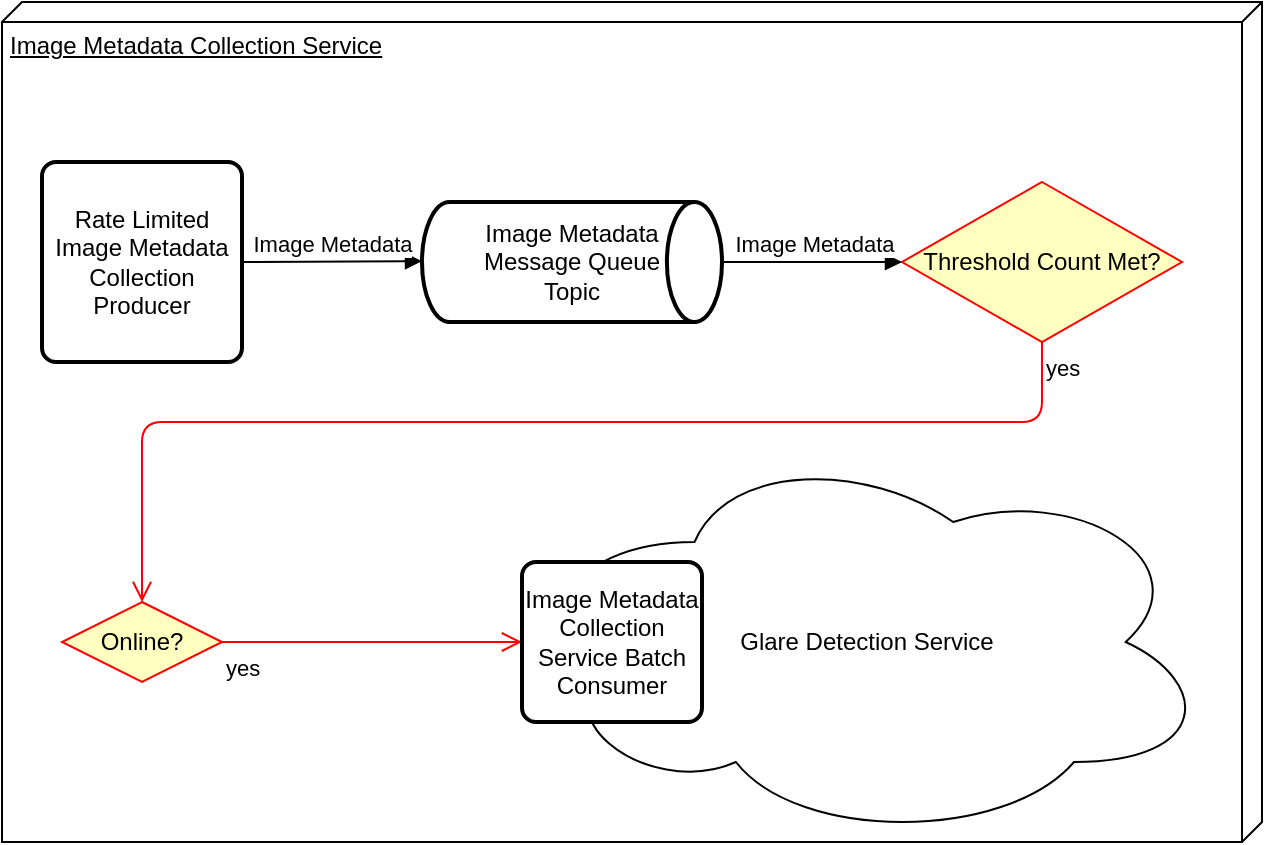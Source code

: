 <mxfile version="14.1.9" type="github">
  <diagram id="C5RBs43oDa-KdzZeNtuy" name="Page-1">
    <mxGraphModel dx="839" dy="531" grid="1" gridSize="10" guides="1" tooltips="1" connect="1" arrows="1" fold="1" page="1" pageScale="1" pageWidth="827" pageHeight="1169" math="0" shadow="0">
      <root>
        <mxCell id="WIyWlLk6GJQsqaUBKTNV-0" />
        <mxCell id="WIyWlLk6GJQsqaUBKTNV-1" parent="WIyWlLk6GJQsqaUBKTNV-0" />
        <mxCell id="LEbugSoTyeR6-p7tngCZ-11" value="Image Metadata Collection Service" style="verticalAlign=top;align=left;spacingTop=8;spacingLeft=2;spacingRight=12;shape=cube;size=10;direction=south;fontStyle=4;html=1;" parent="WIyWlLk6GJQsqaUBKTNV-1" vertex="1">
          <mxGeometry x="40" y="240" width="630" height="420" as="geometry" />
        </mxCell>
        <mxCell id="Ya1_WFq1DWij1B-eGoRc-0" value="Image Metadata&lt;br&gt;Message Queue&lt;br&gt;Topic" style="strokeWidth=2;html=1;shape=mxgraph.flowchart.direct_data;whiteSpace=wrap;" parent="WIyWlLk6GJQsqaUBKTNV-1" vertex="1">
          <mxGeometry x="250" y="340" width="150" height="60" as="geometry" />
        </mxCell>
        <mxCell id="Ya1_WFq1DWij1B-eGoRc-1" value="Rate Limited Image Metadata&lt;br&gt;Collection Producer" style="rounded=1;whiteSpace=wrap;html=1;absoluteArcSize=1;arcSize=14;strokeWidth=2;" parent="WIyWlLk6GJQsqaUBKTNV-1" vertex="1">
          <mxGeometry x="60" y="320" width="100" height="100" as="geometry" />
        </mxCell>
        <mxCell id="Ya1_WFq1DWij1B-eGoRc-4" value="Image Metadata" style="html=1;verticalAlign=bottom;endArrow=block;exitX=1;exitY=0.5;exitDx=0;exitDy=0;" parent="WIyWlLk6GJQsqaUBKTNV-1" source="Ya1_WFq1DWij1B-eGoRc-1" edge="1">
          <mxGeometry width="80" relative="1" as="geometry">
            <mxPoint x="170" y="369.58" as="sourcePoint" />
            <mxPoint x="250" y="369.58" as="targetPoint" />
          </mxGeometry>
        </mxCell>
        <mxCell id="Ya1_WFq1DWij1B-eGoRc-6" value="Online?" style="rhombus;whiteSpace=wrap;html=1;fillColor=#ffffc0;strokeColor=#ff0000;" parent="WIyWlLk6GJQsqaUBKTNV-1" vertex="1">
          <mxGeometry x="70" y="540" width="80" height="40" as="geometry" />
        </mxCell>
        <mxCell id="Ya1_WFq1DWij1B-eGoRc-9" value="Threshold Count Met?" style="rhombus;whiteSpace=wrap;html=1;fillColor=#ffffc0;strokeColor=#ff0000;" parent="WIyWlLk6GJQsqaUBKTNV-1" vertex="1">
          <mxGeometry x="490" y="330" width="140" height="80" as="geometry" />
        </mxCell>
        <mxCell id="Ya1_WFq1DWij1B-eGoRc-11" value="yes" style="edgeStyle=orthogonalEdgeStyle;html=1;align=left;verticalAlign=top;endArrow=open;endSize=8;strokeColor=#ff0000;" parent="WIyWlLk6GJQsqaUBKTNV-1" source="Ya1_WFq1DWij1B-eGoRc-9" target="Ya1_WFq1DWij1B-eGoRc-6" edge="1">
          <mxGeometry x="-1" relative="1" as="geometry">
            <mxPoint x="560" y="490" as="targetPoint" />
            <Array as="points">
              <mxPoint x="560" y="450" />
              <mxPoint x="110" y="450" />
            </Array>
          </mxGeometry>
        </mxCell>
        <mxCell id="Ya1_WFq1DWij1B-eGoRc-12" value="Image Metadata" style="html=1;verticalAlign=bottom;endArrow=block;exitX=1;exitY=0.5;exitDx=0;exitDy=0;exitPerimeter=0;entryX=0;entryY=0.5;entryDx=0;entryDy=0;" parent="WIyWlLk6GJQsqaUBKTNV-1" source="Ya1_WFq1DWij1B-eGoRc-0" target="Ya1_WFq1DWij1B-eGoRc-9" edge="1">
          <mxGeometry x="0.022" width="80" relative="1" as="geometry">
            <mxPoint x="450" y="370" as="sourcePoint" />
            <mxPoint x="554" y="499.58" as="targetPoint" />
            <mxPoint as="offset" />
          </mxGeometry>
        </mxCell>
        <mxCell id="Ya1_WFq1DWij1B-eGoRc-13" value="yes" style="edgeStyle=orthogonalEdgeStyle;html=1;align=left;verticalAlign=top;endArrow=open;endSize=8;strokeColor=#ff0000;exitX=1;exitY=0.5;exitDx=0;exitDy=0;entryX=0;entryY=0.5;entryDx=0;entryDy=0;" parent="WIyWlLk6GJQsqaUBKTNV-1" source="Ya1_WFq1DWij1B-eGoRc-6" edge="1" target="E-BLmExjyVE-HBWsHxf6-1">
          <mxGeometry x="-1" relative="1" as="geometry">
            <mxPoint x="270" y="560" as="targetPoint" />
            <mxPoint x="570" y="420" as="sourcePoint" />
            <Array as="points" />
          </mxGeometry>
        </mxCell>
        <mxCell id="Ya1_WFq1DWij1B-eGoRc-15" value="Glare Detection Service" style="ellipse;shape=cloud;whiteSpace=wrap;html=1;" parent="WIyWlLk6GJQsqaUBKTNV-1" vertex="1">
          <mxGeometry x="300" y="460" width="345" height="200" as="geometry" />
        </mxCell>
        <mxCell id="E-BLmExjyVE-HBWsHxf6-1" value="Image Metadata Collection Service Batch Consumer" style="rounded=1;whiteSpace=wrap;html=1;absoluteArcSize=1;arcSize=14;strokeWidth=2;" vertex="1" parent="WIyWlLk6GJQsqaUBKTNV-1">
          <mxGeometry x="300" y="520" width="90" height="80" as="geometry" />
        </mxCell>
      </root>
    </mxGraphModel>
  </diagram>
</mxfile>
